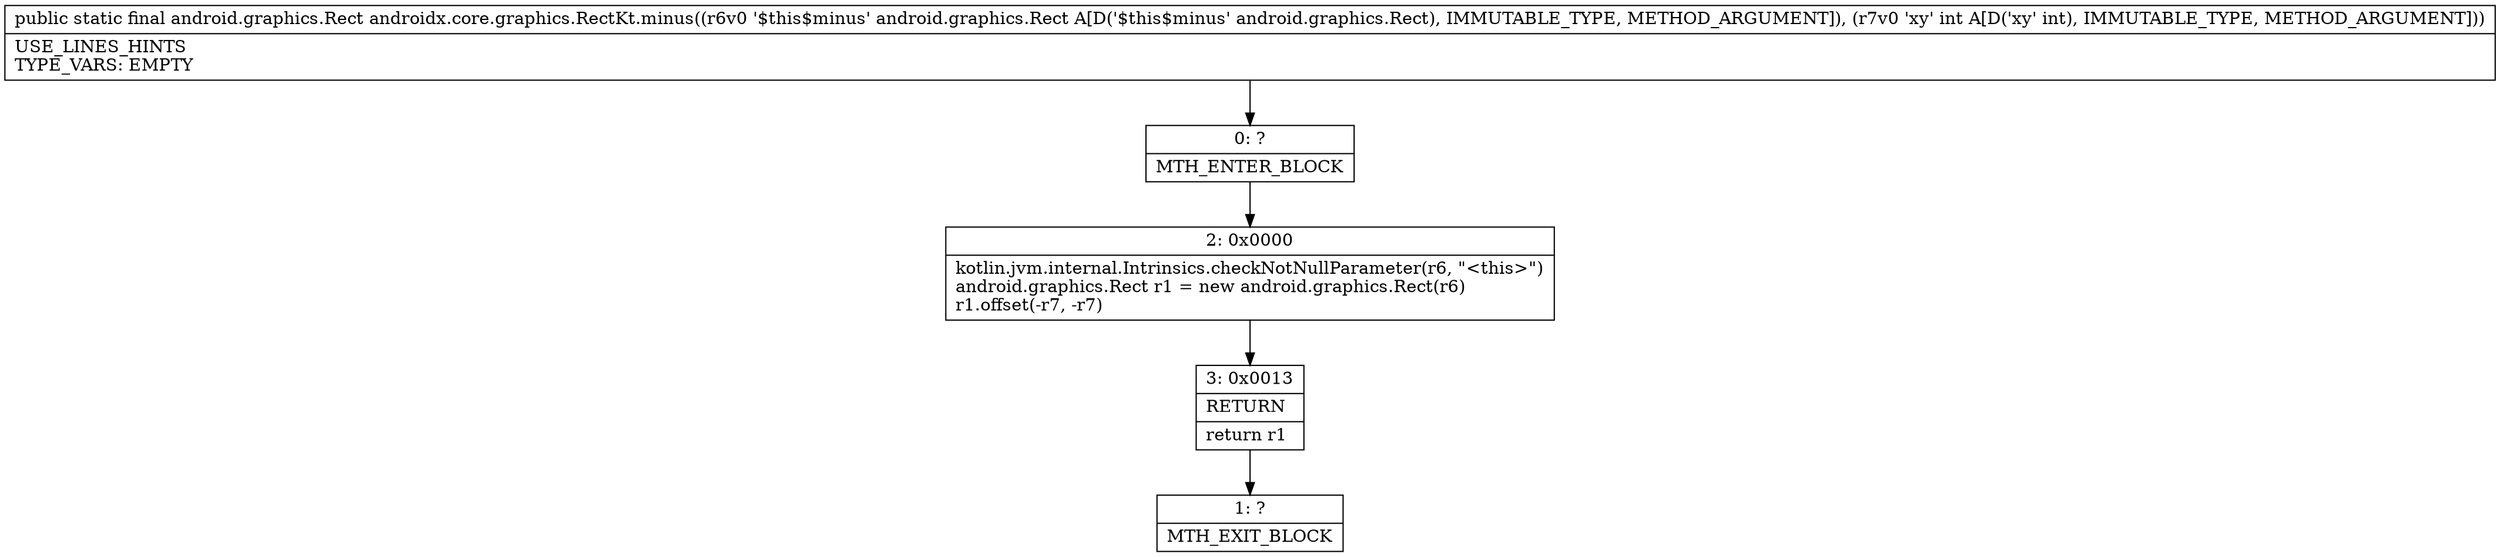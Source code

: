 digraph "CFG forandroidx.core.graphics.RectKt.minus(Landroid\/graphics\/Rect;I)Landroid\/graphics\/Rect;" {
Node_0 [shape=record,label="{0\:\ ?|MTH_ENTER_BLOCK\l}"];
Node_2 [shape=record,label="{2\:\ 0x0000|kotlin.jvm.internal.Intrinsics.checkNotNullParameter(r6, \"\<this\>\")\landroid.graphics.Rect r1 = new android.graphics.Rect(r6)\lr1.offset(\-r7, \-r7)\l}"];
Node_3 [shape=record,label="{3\:\ 0x0013|RETURN\l|return r1\l}"];
Node_1 [shape=record,label="{1\:\ ?|MTH_EXIT_BLOCK\l}"];
MethodNode[shape=record,label="{public static final android.graphics.Rect androidx.core.graphics.RectKt.minus((r6v0 '$this$minus' android.graphics.Rect A[D('$this$minus' android.graphics.Rect), IMMUTABLE_TYPE, METHOD_ARGUMENT]), (r7v0 'xy' int A[D('xy' int), IMMUTABLE_TYPE, METHOD_ARGUMENT]))  | USE_LINES_HINTS\lTYPE_VARS: EMPTY\l}"];
MethodNode -> Node_0;Node_0 -> Node_2;
Node_2 -> Node_3;
Node_3 -> Node_1;
}

